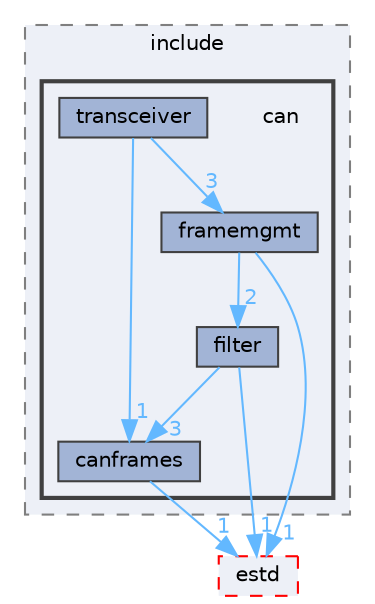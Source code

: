 digraph "can"
{
 // LATEX_PDF_SIZE
  bgcolor="transparent";
  edge [fontname=Helvetica,fontsize=10,labelfontname=Helvetica,labelfontsize=10];
  node [fontname=Helvetica,fontsize=10,shape=box,height=0.2,width=0.4];
  compound=true
  subgraph clusterdir_0ea80bc0964503052087a59073942c4d {
    graph [ bgcolor="#edf0f7", pencolor="grey50", label="include", fontname=Helvetica,fontsize=10 style="filled,dashed", URL="dir_0ea80bc0964503052087a59073942c4d.html",tooltip=""]
  subgraph clusterdir_05ed4f8d07b9bcd80a65dbd59585ed88 {
    graph [ bgcolor="#edf0f7", pencolor="grey25", label="", fontname=Helvetica,fontsize=10 style="filled,bold", URL="dir_05ed4f8d07b9bcd80a65dbd59585ed88.html",tooltip=""]
    dir_05ed4f8d07b9bcd80a65dbd59585ed88 [shape=plaintext, label="can"];
  dir_b9dff70640bc2549129d96bc1b49bd97 [label="canframes", fillcolor="#a2b4d6", color="grey25", style="filled", URL="dir_b9dff70640bc2549129d96bc1b49bd97.html",tooltip=""];
  dir_db1b00a97b5a8e2fc055382f769e97a1 [label="filter", fillcolor="#a2b4d6", color="grey25", style="filled", URL="dir_db1b00a97b5a8e2fc055382f769e97a1.html",tooltip=""];
  dir_f9938ddd5dbf06ba9a3bd59bca6ac12d [label="framemgmt", fillcolor="#a2b4d6", color="grey25", style="filled", URL="dir_f9938ddd5dbf06ba9a3bd59bca6ac12d.html",tooltip=""];
  dir_35c8a2586a7b1bb1f2a056ac6e56a7db [label="transceiver", fillcolor="#a2b4d6", color="grey25", style="filled", URL="dir_35c8a2586a7b1bb1f2a056ac6e56a7db.html",tooltip=""];
  }
  }
  dir_705ed472854f071e46e92f9933f4d565 [label="estd", fillcolor="#edf0f7", color="red", style="filled,dashed", URL="dir_705ed472854f071e46e92f9933f4d565.html",tooltip=""];
  dir_b9dff70640bc2549129d96bc1b49bd97->dir_705ed472854f071e46e92f9933f4d565 [headlabel="1", labeldistance=1.5 headhref="dir_000036_000075.html" href="dir_000036_000075.html" color="steelblue1" fontcolor="steelblue1"];
  dir_db1b00a97b5a8e2fc055382f769e97a1->dir_705ed472854f071e46e92f9933f4d565 [headlabel="1", labeldistance=1.5 headhref="dir_000085_000075.html" href="dir_000085_000075.html" color="steelblue1" fontcolor="steelblue1"];
  dir_db1b00a97b5a8e2fc055382f769e97a1->dir_b9dff70640bc2549129d96bc1b49bd97 [headlabel="3", labeldistance=1.5 headhref="dir_000085_000036.html" href="dir_000085_000036.html" color="steelblue1" fontcolor="steelblue1"];
  dir_f9938ddd5dbf06ba9a3bd59bca6ac12d->dir_705ed472854f071e46e92f9933f4d565 [headlabel="1", labeldistance=1.5 headhref="dir_000090_000075.html" href="dir_000090_000075.html" color="steelblue1" fontcolor="steelblue1"];
  dir_f9938ddd5dbf06ba9a3bd59bca6ac12d->dir_db1b00a97b5a8e2fc055382f769e97a1 [headlabel="2", labeldistance=1.5 headhref="dir_000090_000085.html" href="dir_000090_000085.html" color="steelblue1" fontcolor="steelblue1"];
  dir_35c8a2586a7b1bb1f2a056ac6e56a7db->dir_b9dff70640bc2549129d96bc1b49bd97 [headlabel="1", labeldistance=1.5 headhref="dir_000213_000036.html" href="dir_000213_000036.html" color="steelblue1" fontcolor="steelblue1"];
  dir_35c8a2586a7b1bb1f2a056ac6e56a7db->dir_f9938ddd5dbf06ba9a3bd59bca6ac12d [headlabel="3", labeldistance=1.5 headhref="dir_000213_000090.html" href="dir_000213_000090.html" color="steelblue1" fontcolor="steelblue1"];
}
